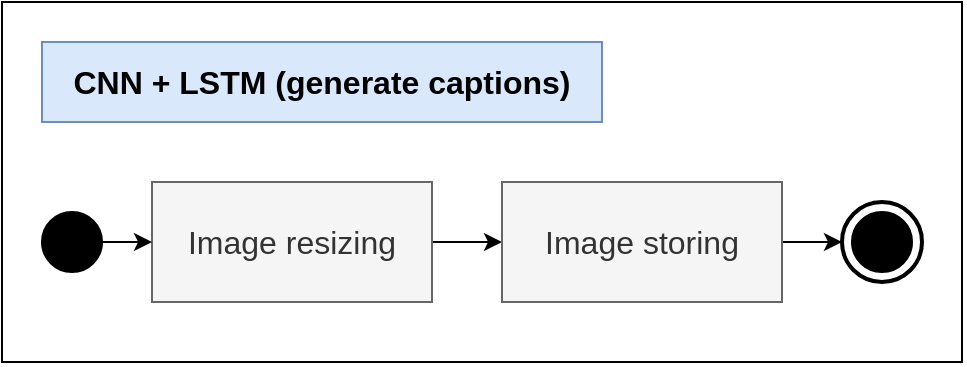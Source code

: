 <mxfile version="14.7.1" type="device"><diagram id="41SPmryh3Q9oxbyFqIi9" name="Page-1"><mxGraphModel dx="946" dy="537" grid="1" gridSize="10" guides="1" tooltips="1" connect="1" arrows="1" fold="1" page="1" pageScale="1" pageWidth="827" pageHeight="1169" math="0" shadow="0"><root><mxCell id="0"/><mxCell id="1" parent="0"/><mxCell id="Ml5d39F2WsXuBL4mVj5m-1" value="" style="rounded=0;whiteSpace=wrap;html=1;" parent="1" vertex="1"><mxGeometry x="80" y="40" width="480" height="180" as="geometry"/></mxCell><mxCell id="Ml5d39F2WsXuBL4mVj5m-2" value="&lt;font size=&quot;1&quot;&gt;&lt;b style=&quot;font-size: 16px&quot;&gt;CNN + LSTM (generate captions)&lt;/b&gt;&lt;/font&gt;" style="rounded=0;whiteSpace=wrap;html=1;fillColor=#dae8fc;strokeColor=#6c8ebf;" parent="1" vertex="1"><mxGeometry x="100" y="60" width="280" height="40" as="geometry"/></mxCell><mxCell id="Ml5d39F2WsXuBL4mVj5m-6" value="" style="endArrow=none;html=1;entryX=1;entryY=1;entryDx=0;entryDy=0;" parent="1" edge="1" target="Ml5d39F2WsXuBL4mVj5m-1"><mxGeometry width="50" height="50" relative="1" as="geometry"><mxPoint x="80" y="220" as="sourcePoint"/><mxPoint x="620" y="220" as="targetPoint"/></mxGeometry></mxCell><mxCell id="Ml5d39F2WsXuBL4mVj5m-17" style="edgeStyle=orthogonalEdgeStyle;rounded=0;orthogonalLoop=1;jettySize=auto;html=1;" parent="1" source="Ml5d39F2WsXuBL4mVj5m-8" target="Ml5d39F2WsXuBL4mVj5m-9" edge="1"><mxGeometry relative="1" as="geometry"/></mxCell><mxCell id="Ml5d39F2WsXuBL4mVj5m-8" value="&lt;font style=&quot;font-size: 16px&quot;&gt;Image resizing&lt;/font&gt;" style="rounded=0;whiteSpace=wrap;html=1;fillColor=#f5f5f5;strokeColor=#666666;fontColor=#333333;" parent="1" vertex="1"><mxGeometry x="155" y="130" width="140" height="60" as="geometry"/></mxCell><mxCell id="Ml5d39F2WsXuBL4mVj5m-18" style="edgeStyle=orthogonalEdgeStyle;rounded=0;orthogonalLoop=1;jettySize=auto;html=1;" parent="1" source="Ml5d39F2WsXuBL4mVj5m-9" edge="1"><mxGeometry relative="1" as="geometry"><mxPoint x="500" y="160" as="targetPoint"/></mxGeometry></mxCell><mxCell id="Ml5d39F2WsXuBL4mVj5m-9" value="&lt;span style=&quot;font-size: 16px&quot;&gt;Image storing&lt;/span&gt;" style="rounded=0;whiteSpace=wrap;html=1;fillColor=#f5f5f5;strokeColor=#666666;fontColor=#333333;" parent="1" vertex="1"><mxGeometry x="330" y="130" width="140" height="60" as="geometry"/></mxCell><mxCell id="Ml5d39F2WsXuBL4mVj5m-22" style="edgeStyle=orthogonalEdgeStyle;rounded=0;orthogonalLoop=1;jettySize=auto;html=1;entryX=0;entryY=0.5;entryDx=0;entryDy=0;" parent="1" source="Ml5d39F2WsXuBL4mVj5m-13" target="Ml5d39F2WsXuBL4mVj5m-8" edge="1"><mxGeometry relative="1" as="geometry"/></mxCell><mxCell id="Ml5d39F2WsXuBL4mVj5m-13" value="" style="ellipse;whiteSpace=wrap;html=1;aspect=fixed;fillColor=#000000;" parent="1" vertex="1"><mxGeometry x="100" y="145" width="30" height="30" as="geometry"/></mxCell><mxCell id="GdNbhmrnk4bS3vCBaxtl-1" value="" style="group" vertex="1" connectable="0" parent="1"><mxGeometry x="510" y="140" width="40" height="40" as="geometry"/></mxCell><mxCell id="GdNbhmrnk4bS3vCBaxtl-2" value="" style="ellipse;whiteSpace=wrap;html=1;aspect=fixed;fillColor=none;strokeWidth=2;" vertex="1" parent="GdNbhmrnk4bS3vCBaxtl-1"><mxGeometry x="-10" width="40" height="40" as="geometry"/></mxCell><mxCell id="GdNbhmrnk4bS3vCBaxtl-3" value="" style="ellipse;whiteSpace=wrap;html=1;aspect=fixed;fillColor=#000000;" vertex="1" parent="GdNbhmrnk4bS3vCBaxtl-1"><mxGeometry x="-5" y="5" width="30" height="30" as="geometry"/></mxCell></root></mxGraphModel></diagram></mxfile>